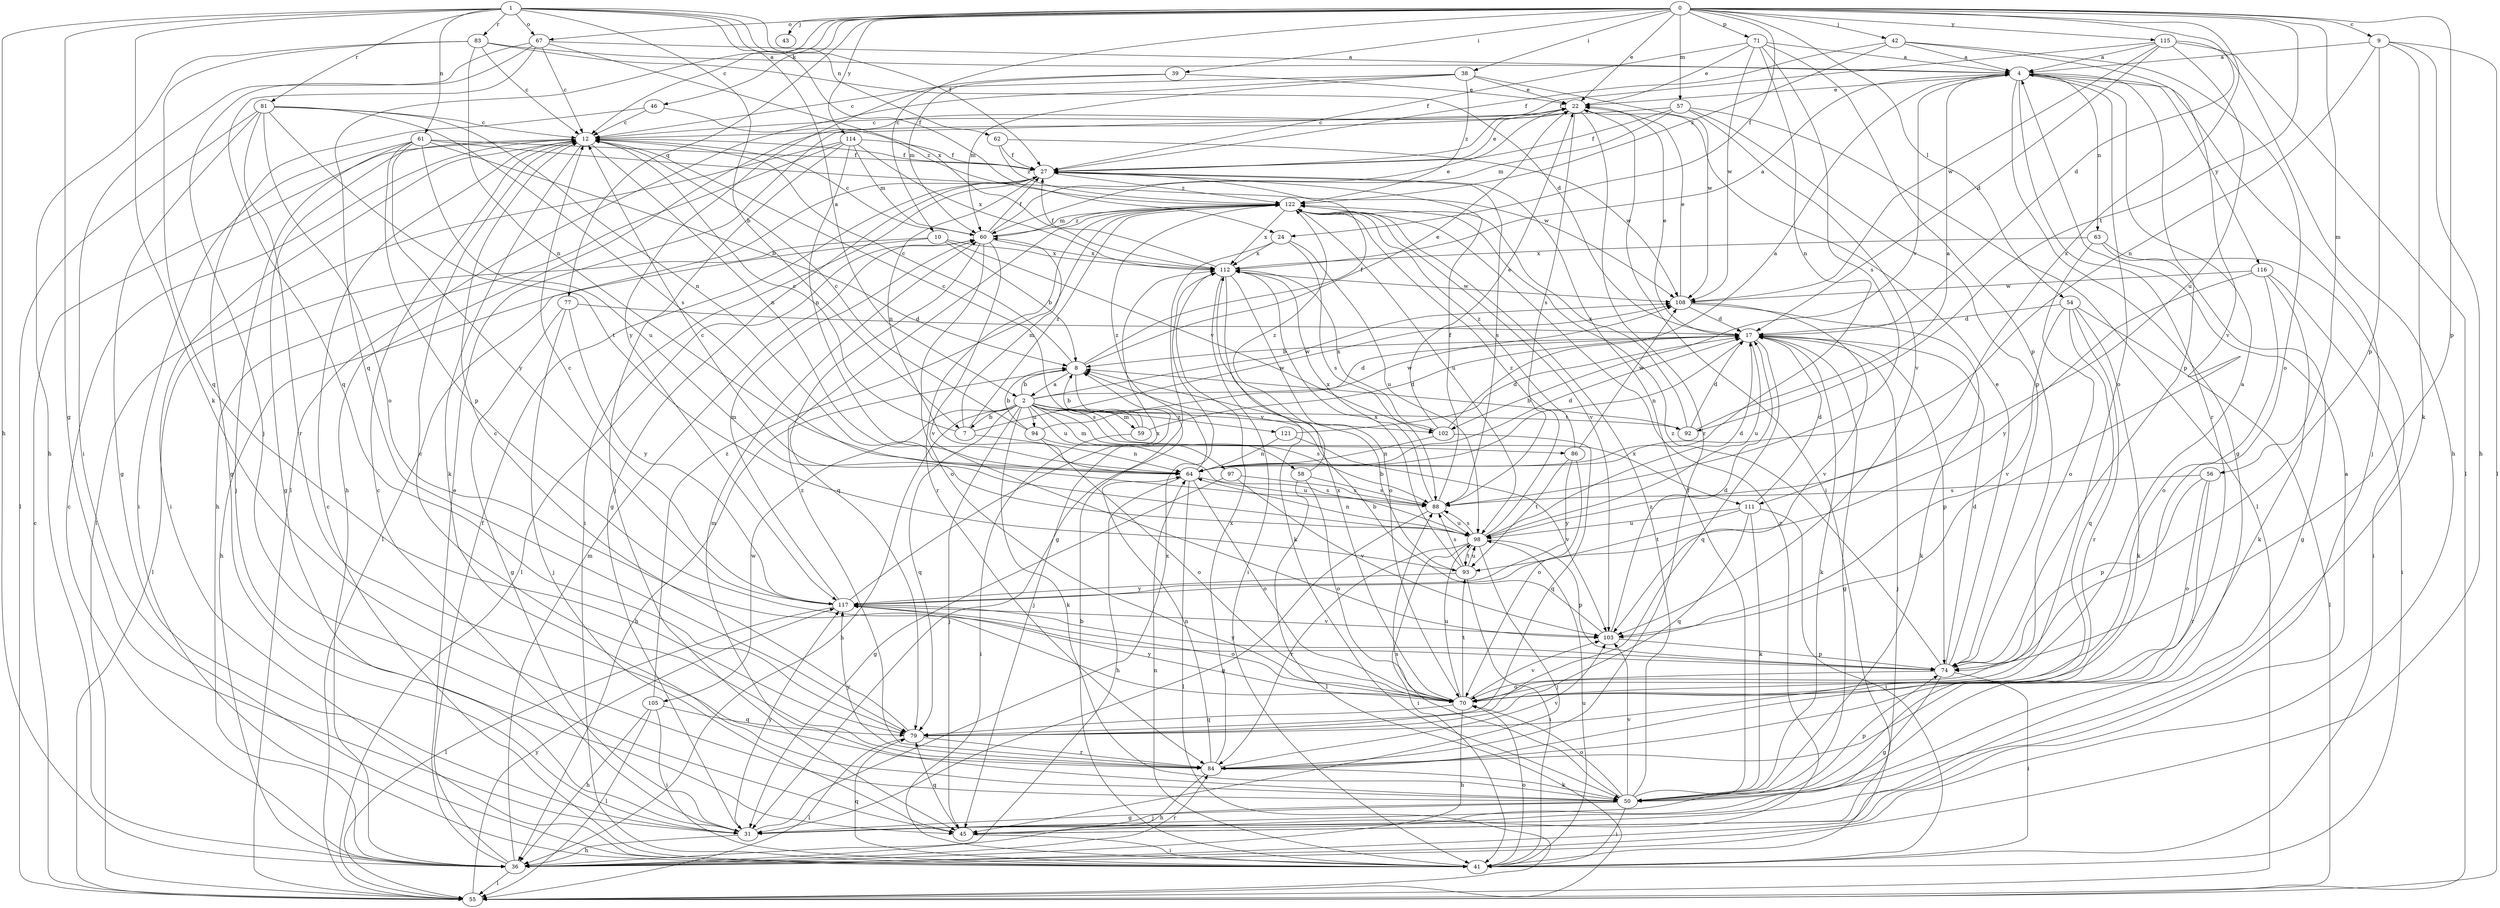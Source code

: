 strict digraph  {
0;
1;
2;
4;
7;
8;
9;
10;
12;
17;
22;
24;
27;
31;
36;
38;
39;
41;
42;
43;
45;
46;
50;
54;
55;
56;
57;
58;
59;
60;
61;
62;
63;
64;
67;
70;
71;
74;
77;
79;
81;
83;
84;
86;
88;
92;
93;
94;
97;
98;
102;
103;
105;
108;
111;
112;
114;
115;
116;
117;
121;
122;
0 -> 9  [label=c];
0 -> 10  [label=c];
0 -> 12  [label=c];
0 -> 17  [label=d];
0 -> 22  [label=e];
0 -> 24  [label=f];
0 -> 38  [label=i];
0 -> 39  [label=i];
0 -> 42  [label=j];
0 -> 43  [label=j];
0 -> 46  [label=k];
0 -> 54  [label=l];
0 -> 56  [label=m];
0 -> 57  [label=m];
0 -> 67  [label=o];
0 -> 71  [label=p];
0 -> 74  [label=p];
0 -> 77  [label=q];
0 -> 79  [label=q];
0 -> 92  [label=t];
0 -> 111  [label=x];
0 -> 114  [label=y];
0 -> 115  [label=y];
1 -> 2  [label=a];
1 -> 7  [label=b];
1 -> 24  [label=f];
1 -> 27  [label=f];
1 -> 31  [label=g];
1 -> 36  [label=h];
1 -> 50  [label=k];
1 -> 61  [label=n];
1 -> 62  [label=n];
1 -> 67  [label=o];
1 -> 81  [label=r];
1 -> 83  [label=r];
2 -> 7  [label=b];
2 -> 8  [label=b];
2 -> 17  [label=d];
2 -> 36  [label=h];
2 -> 45  [label=j];
2 -> 50  [label=k];
2 -> 58  [label=m];
2 -> 59  [label=m];
2 -> 79  [label=q];
2 -> 86  [label=s];
2 -> 88  [label=s];
2 -> 92  [label=t];
2 -> 94  [label=u];
2 -> 97  [label=u];
2 -> 102  [label=v];
2 -> 105  [label=w];
2 -> 108  [label=w];
2 -> 111  [label=x];
2 -> 121  [label=z];
4 -> 22  [label=e];
4 -> 31  [label=g];
4 -> 45  [label=j];
4 -> 63  [label=n];
4 -> 70  [label=o];
4 -> 74  [label=p];
4 -> 84  [label=r];
4 -> 102  [label=v];
4 -> 116  [label=y];
7 -> 12  [label=c];
7 -> 60  [label=m];
7 -> 64  [label=n];
7 -> 108  [label=w];
7 -> 122  [label=z];
8 -> 2  [label=a];
8 -> 12  [label=c];
8 -> 22  [label=e];
8 -> 27  [label=f];
8 -> 36  [label=h];
8 -> 45  [label=j];
9 -> 4  [label=a];
9 -> 36  [label=h];
9 -> 50  [label=k];
9 -> 55  [label=l];
9 -> 64  [label=n];
9 -> 74  [label=p];
10 -> 8  [label=b];
10 -> 36  [label=h];
10 -> 55  [label=l];
10 -> 102  [label=v];
10 -> 112  [label=x];
12 -> 27  [label=f];
12 -> 31  [label=g];
12 -> 41  [label=i];
12 -> 50  [label=k];
12 -> 64  [label=n];
17 -> 8  [label=b];
17 -> 22  [label=e];
17 -> 31  [label=g];
17 -> 45  [label=j];
17 -> 50  [label=k];
17 -> 64  [label=n];
17 -> 74  [label=p];
17 -> 79  [label=q];
17 -> 98  [label=u];
22 -> 12  [label=c];
22 -> 36  [label=h];
22 -> 41  [label=i];
22 -> 84  [label=r];
22 -> 88  [label=s];
24 -> 31  [label=g];
24 -> 88  [label=s];
24 -> 98  [label=u];
24 -> 112  [label=x];
27 -> 22  [label=e];
27 -> 31  [label=g];
27 -> 41  [label=i];
27 -> 55  [label=l];
27 -> 64  [label=n];
27 -> 88  [label=s];
27 -> 122  [label=z];
31 -> 12  [label=c];
31 -> 36  [label=h];
31 -> 112  [label=x];
31 -> 117  [label=y];
36 -> 4  [label=a];
36 -> 12  [label=c];
36 -> 22  [label=e];
36 -> 27  [label=f];
36 -> 55  [label=l];
36 -> 60  [label=m];
36 -> 84  [label=r];
38 -> 12  [label=c];
38 -> 22  [label=e];
38 -> 55  [label=l];
38 -> 60  [label=m];
38 -> 108  [label=w];
38 -> 122  [label=z];
39 -> 22  [label=e];
39 -> 60  [label=m];
39 -> 117  [label=y];
41 -> 8  [label=b];
41 -> 12  [label=c];
41 -> 64  [label=n];
41 -> 70  [label=o];
41 -> 79  [label=q];
41 -> 98  [label=u];
42 -> 4  [label=a];
42 -> 27  [label=f];
42 -> 70  [label=o];
42 -> 103  [label=v];
42 -> 122  [label=z];
45 -> 41  [label=i];
45 -> 79  [label=q];
45 -> 122  [label=z];
46 -> 12  [label=c];
46 -> 31  [label=g];
46 -> 122  [label=z];
50 -> 27  [label=f];
50 -> 31  [label=g];
50 -> 41  [label=i];
50 -> 45  [label=j];
50 -> 60  [label=m];
50 -> 70  [label=o];
50 -> 74  [label=p];
50 -> 88  [label=s];
50 -> 103  [label=v];
50 -> 122  [label=z];
54 -> 17  [label=d];
54 -> 50  [label=k];
54 -> 55  [label=l];
54 -> 79  [label=q];
54 -> 84  [label=r];
54 -> 103  [label=v];
55 -> 12  [label=c];
55 -> 117  [label=y];
56 -> 70  [label=o];
56 -> 74  [label=p];
56 -> 84  [label=r];
56 -> 88  [label=s];
57 -> 12  [label=c];
57 -> 27  [label=f];
57 -> 55  [label=l];
57 -> 60  [label=m];
57 -> 74  [label=p];
57 -> 103  [label=v];
58 -> 55  [label=l];
58 -> 70  [label=o];
58 -> 88  [label=s];
58 -> 122  [label=z];
59 -> 8  [label=b];
59 -> 12  [label=c];
59 -> 17  [label=d];
59 -> 41  [label=i];
60 -> 12  [label=c];
60 -> 22  [label=e];
60 -> 27  [label=f];
60 -> 55  [label=l];
60 -> 70  [label=o];
60 -> 79  [label=q];
60 -> 103  [label=v];
60 -> 112  [label=x];
60 -> 122  [label=z];
61 -> 8  [label=b];
61 -> 27  [label=f];
61 -> 41  [label=i];
61 -> 45  [label=j];
61 -> 74  [label=p];
61 -> 98  [label=u];
61 -> 108  [label=w];
61 -> 117  [label=y];
62 -> 27  [label=f];
62 -> 108  [label=w];
62 -> 122  [label=z];
63 -> 31  [label=g];
63 -> 41  [label=i];
63 -> 70  [label=o];
63 -> 112  [label=x];
64 -> 17  [label=d];
64 -> 36  [label=h];
64 -> 55  [label=l];
64 -> 70  [label=o];
64 -> 88  [label=s];
64 -> 122  [label=z];
67 -> 4  [label=a];
67 -> 12  [label=c];
67 -> 41  [label=i];
67 -> 45  [label=j];
67 -> 79  [label=q];
67 -> 112  [label=x];
70 -> 4  [label=a];
70 -> 36  [label=h];
70 -> 79  [label=q];
70 -> 93  [label=t];
70 -> 98  [label=u];
70 -> 103  [label=v];
70 -> 112  [label=x];
70 -> 117  [label=y];
71 -> 4  [label=a];
71 -> 22  [label=e];
71 -> 27  [label=f];
71 -> 64  [label=n];
71 -> 74  [label=p];
71 -> 88  [label=s];
71 -> 108  [label=w];
74 -> 17  [label=d];
74 -> 22  [label=e];
74 -> 31  [label=g];
74 -> 41  [label=i];
74 -> 70  [label=o];
74 -> 117  [label=y];
74 -> 122  [label=z];
77 -> 17  [label=d];
77 -> 31  [label=g];
77 -> 45  [label=j];
77 -> 117  [label=y];
79 -> 12  [label=c];
79 -> 55  [label=l];
79 -> 84  [label=r];
81 -> 12  [label=c];
81 -> 31  [label=g];
81 -> 55  [label=l];
81 -> 64  [label=n];
81 -> 70  [label=o];
81 -> 84  [label=r];
81 -> 88  [label=s];
81 -> 93  [label=t];
83 -> 4  [label=a];
83 -> 12  [label=c];
83 -> 17  [label=d];
83 -> 36  [label=h];
83 -> 64  [label=n];
83 -> 79  [label=q];
84 -> 12  [label=c];
84 -> 36  [label=h];
84 -> 50  [label=k];
84 -> 64  [label=n];
84 -> 103  [label=v];
84 -> 112  [label=x];
84 -> 117  [label=y];
84 -> 122  [label=z];
86 -> 70  [label=o];
86 -> 93  [label=t];
86 -> 108  [label=w];
86 -> 117  [label=y];
86 -> 122  [label=z];
88 -> 27  [label=f];
88 -> 31  [label=g];
88 -> 98  [label=u];
88 -> 112  [label=x];
92 -> 4  [label=a];
92 -> 8  [label=b];
92 -> 17  [label=d];
92 -> 122  [label=z];
93 -> 8  [label=b];
93 -> 41  [label=i];
93 -> 88  [label=s];
93 -> 98  [label=u];
93 -> 112  [label=x];
93 -> 117  [label=y];
94 -> 8  [label=b];
94 -> 12  [label=c];
94 -> 70  [label=o];
94 -> 98  [label=u];
94 -> 108  [label=w];
97 -> 31  [label=g];
97 -> 88  [label=s];
97 -> 103  [label=v];
98 -> 12  [label=c];
98 -> 17  [label=d];
98 -> 41  [label=i];
98 -> 45  [label=j];
98 -> 64  [label=n];
98 -> 74  [label=p];
98 -> 84  [label=r];
98 -> 88  [label=s];
98 -> 93  [label=t];
98 -> 122  [label=z];
102 -> 4  [label=a];
102 -> 22  [label=e];
102 -> 64  [label=n];
102 -> 79  [label=q];
102 -> 112  [label=x];
103 -> 8  [label=b];
103 -> 17  [label=d];
103 -> 74  [label=p];
105 -> 36  [label=h];
105 -> 41  [label=i];
105 -> 55  [label=l];
105 -> 79  [label=q];
105 -> 122  [label=z];
108 -> 17  [label=d];
108 -> 22  [label=e];
108 -> 50  [label=k];
108 -> 103  [label=v];
111 -> 17  [label=d];
111 -> 41  [label=i];
111 -> 50  [label=k];
111 -> 79  [label=q];
111 -> 93  [label=t];
111 -> 98  [label=u];
112 -> 4  [label=a];
112 -> 27  [label=f];
112 -> 41  [label=i];
112 -> 50  [label=k];
112 -> 70  [label=o];
112 -> 108  [label=w];
114 -> 27  [label=f];
114 -> 36  [label=h];
114 -> 45  [label=j];
114 -> 55  [label=l];
114 -> 60  [label=m];
114 -> 64  [label=n];
114 -> 112  [label=x];
115 -> 4  [label=a];
115 -> 17  [label=d];
115 -> 27  [label=f];
115 -> 36  [label=h];
115 -> 55  [label=l];
115 -> 98  [label=u];
115 -> 108  [label=w];
116 -> 41  [label=i];
116 -> 50  [label=k];
116 -> 70  [label=o];
116 -> 108  [label=w];
116 -> 117  [label=y];
117 -> 12  [label=c];
117 -> 55  [label=l];
117 -> 60  [label=m];
117 -> 70  [label=o];
117 -> 103  [label=v];
117 -> 112  [label=x];
121 -> 17  [label=d];
121 -> 64  [label=n];
121 -> 103  [label=v];
122 -> 60  [label=m];
122 -> 84  [label=r];
122 -> 98  [label=u];
122 -> 103  [label=v];
122 -> 112  [label=x];
}
